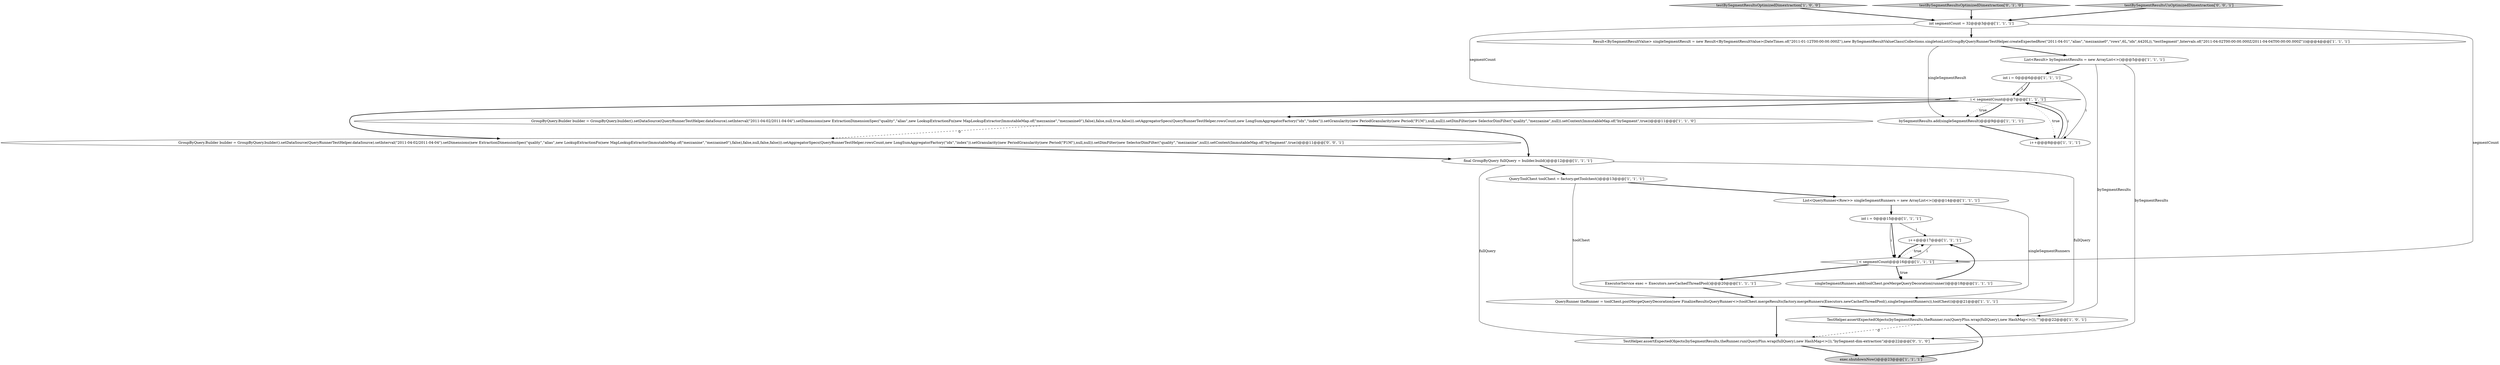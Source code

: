 digraph {
13 [style = filled, label = "int segmentCount = 32@@@3@@@['1', '1', '1']", fillcolor = white, shape = ellipse image = "AAA0AAABBB1BBB"];
11 [style = filled, label = "bySegmentResults.add(singleSegmentResult)@@@9@@@['1', '1', '1']", fillcolor = white, shape = ellipse image = "AAA0AAABBB1BBB"];
5 [style = filled, label = "singleSegmentRunners.add(toolChest.preMergeQueryDecoration(runner))@@@18@@@['1', '1', '1']", fillcolor = white, shape = ellipse image = "AAA0AAABBB1BBB"];
12 [style = filled, label = "GroupByQuery.Builder builder = GroupByQuery.builder().setDataSource(QueryRunnerTestHelper.dataSource).setInterval(\"2011-04-02/2011-04-04\").setDimensions(new ExtractionDimensionSpec(\"quality\",\"alias\",new LookupExtractionFn(new MapLookupExtractor(ImmutableMap.of(\"mezzanine\",\"mezzanine0\"),false),false,null,true,false))).setAggregatorSpecs(QueryRunnerTestHelper.rowsCount,new LongSumAggregatorFactory(\"idx\",\"index\")).setGranularity(new PeriodGranularity(new Period(\"P1M\"),null,null)).setDimFilter(new SelectorDimFilter(\"quality\",\"mezzanine\",null)).setContext(ImmutableMap.of(\"bySegment\",true))@@@11@@@['1', '1', '0']", fillcolor = white, shape = ellipse image = "AAA0AAABBB1BBB"];
19 [style = filled, label = "List<QueryRunner<Row>> singleSegmentRunners = new ArrayList<>()@@@14@@@['1', '1', '1']", fillcolor = white, shape = ellipse image = "AAA0AAABBB1BBB"];
1 [style = filled, label = "exec.shutdownNow()@@@23@@@['1', '1', '1']", fillcolor = lightgray, shape = ellipse image = "AAA0AAABBB1BBB"];
7 [style = filled, label = "testBySegmentResultsOptimizedDimextraction['1', '0', '0']", fillcolor = lightgray, shape = diamond image = "AAA0AAABBB1BBB"];
18 [style = filled, label = "ExecutorService exec = Executors.newCachedThreadPool()@@@20@@@['1', '1', '1']", fillcolor = white, shape = ellipse image = "AAA0AAABBB1BBB"];
8 [style = filled, label = "i < segmentCount@@@7@@@['1', '1', '1']", fillcolor = white, shape = diamond image = "AAA0AAABBB1BBB"];
16 [style = filled, label = "i++@@@8@@@['1', '1', '1']", fillcolor = white, shape = ellipse image = "AAA0AAABBB1BBB"];
22 [style = filled, label = "GroupByQuery.Builder builder = GroupByQuery.builder().setDataSource(QueryRunnerTestHelper.dataSource).setInterval(\"2011-04-02/2011-04-04\").setDimensions(new ExtractionDimensionSpec(\"quality\",\"alias\",new LookupExtractionFn(new MapLookupExtractor(ImmutableMap.of(\"mezzanine\",\"mezzanine0\"),false),false,null,false,false))).setAggregatorSpecs(QueryRunnerTestHelper.rowsCount,new LongSumAggregatorFactory(\"idx\",\"index\")).setGranularity(new PeriodGranularity(new Period(\"P1M\"),null,null)).setDimFilter(new SelectorDimFilter(\"quality\",\"mezzanine\",null)).setContext(ImmutableMap.of(\"bySegment\",true))@@@11@@@['0', '0', '1']", fillcolor = white, shape = ellipse image = "AAA0AAABBB3BBB"];
2 [style = filled, label = "QueryRunner theRunner = toolChest.postMergeQueryDecoration(new FinalizeResultsQueryRunner<>(toolChest.mergeResults(factory.mergeRunners(Executors.newCachedThreadPool(),singleSegmentRunners)),toolChest))@@@21@@@['1', '1', '1']", fillcolor = white, shape = ellipse image = "AAA0AAABBB1BBB"];
21 [style = filled, label = "testBySegmentResultsOptimizedDimextraction['0', '1', '0']", fillcolor = lightgray, shape = diamond image = "AAA0AAABBB2BBB"];
0 [style = filled, label = "TestHelper.assertExpectedObjects(bySegmentResults,theRunner.run(QueryPlus.wrap(fullQuery),new HashMap<>()),\"\")@@@22@@@['1', '0', '1']", fillcolor = white, shape = ellipse image = "AAA0AAABBB1BBB"];
10 [style = filled, label = "i++@@@17@@@['1', '1', '1']", fillcolor = white, shape = ellipse image = "AAA0AAABBB1BBB"];
9 [style = filled, label = "int i = 0@@@15@@@['1', '1', '1']", fillcolor = white, shape = ellipse image = "AAA0AAABBB1BBB"];
23 [style = filled, label = "testBySegmentResultsUnOptimizedDimextraction['0', '0', '1']", fillcolor = lightgray, shape = diamond image = "AAA0AAABBB3BBB"];
14 [style = filled, label = "QueryToolChest toolChest = factory.getToolchest()@@@13@@@['1', '1', '1']", fillcolor = white, shape = ellipse image = "AAA0AAABBB1BBB"];
3 [style = filled, label = "int i = 0@@@6@@@['1', '1', '1']", fillcolor = white, shape = ellipse image = "AAA0AAABBB1BBB"];
4 [style = filled, label = "i < segmentCount@@@16@@@['1', '1', '1']", fillcolor = white, shape = diamond image = "AAA0AAABBB1BBB"];
17 [style = filled, label = "final GroupByQuery fullQuery = builder.build()@@@12@@@['1', '1', '1']", fillcolor = white, shape = ellipse image = "AAA0AAABBB1BBB"];
15 [style = filled, label = "Result<BySegmentResultValue> singleSegmentResult = new Result<BySegmentResultValue>(DateTimes.of(\"2011-01-12T00:00:00.000Z\"),new BySegmentResultValueClass(Collections.singletonList(GroupByQueryRunnerTestHelper.createExpectedRow(\"2011-04-01\",\"alias\",\"mezzanine0\",\"rows\",6L,\"idx\",4420L)),\"testSegment\",Intervals.of(\"2011-04-02T00:00:00.000Z/2011-04-04T00:00:00.000Z\")))@@@4@@@['1', '1', '1']", fillcolor = white, shape = ellipse image = "AAA0AAABBB1BBB"];
20 [style = filled, label = "TestHelper.assertExpectedObjects(bySegmentResults,theRunner.run(QueryPlus.wrap(fullQuery),new HashMap<>()),\"bySegment-dim-extraction\")@@@22@@@['0', '1', '0']", fillcolor = white, shape = ellipse image = "AAA1AAABBB2BBB"];
6 [style = filled, label = "List<Result> bySegmentResults = new ArrayList<>()@@@5@@@['1', '1', '1']", fillcolor = white, shape = ellipse image = "AAA0AAABBB1BBB"];
8->11 [style = dotted, label="true"];
13->15 [style = bold, label=""];
8->16 [style = dotted, label="true"];
19->9 [style = bold, label=""];
8->12 [style = bold, label=""];
18->2 [style = bold, label=""];
9->4 [style = bold, label=""];
3->16 [style = solid, label="i"];
4->10 [style = dotted, label="true"];
4->5 [style = bold, label=""];
10->4 [style = solid, label="i"];
3->8 [style = solid, label="i"];
16->8 [style = bold, label=""];
6->0 [style = solid, label="bySegmentResults"];
17->20 [style = solid, label="fullQuery"];
17->14 [style = bold, label=""];
11->16 [style = bold, label=""];
14->19 [style = bold, label=""];
19->2 [style = solid, label="singleSegmentRunners"];
22->17 [style = bold, label=""];
5->10 [style = bold, label=""];
0->20 [style = dashed, label="0"];
0->1 [style = bold, label=""];
15->6 [style = bold, label=""];
20->1 [style = bold, label=""];
15->11 [style = solid, label="singleSegmentResult"];
7->13 [style = bold, label=""];
9->4 [style = solid, label="i"];
8->11 [style = bold, label=""];
23->13 [style = bold, label=""];
12->17 [style = bold, label=""];
13->8 [style = solid, label="segmentCount"];
10->4 [style = bold, label=""];
14->2 [style = solid, label="toolChest"];
2->20 [style = bold, label=""];
8->22 [style = bold, label=""];
6->3 [style = bold, label=""];
3->8 [style = bold, label=""];
4->5 [style = dotted, label="true"];
2->0 [style = bold, label=""];
6->20 [style = solid, label="bySegmentResults"];
16->8 [style = solid, label="i"];
13->4 [style = solid, label="segmentCount"];
17->0 [style = solid, label="fullQuery"];
12->22 [style = dashed, label="0"];
9->10 [style = solid, label="i"];
4->18 [style = bold, label=""];
21->13 [style = bold, label=""];
}
